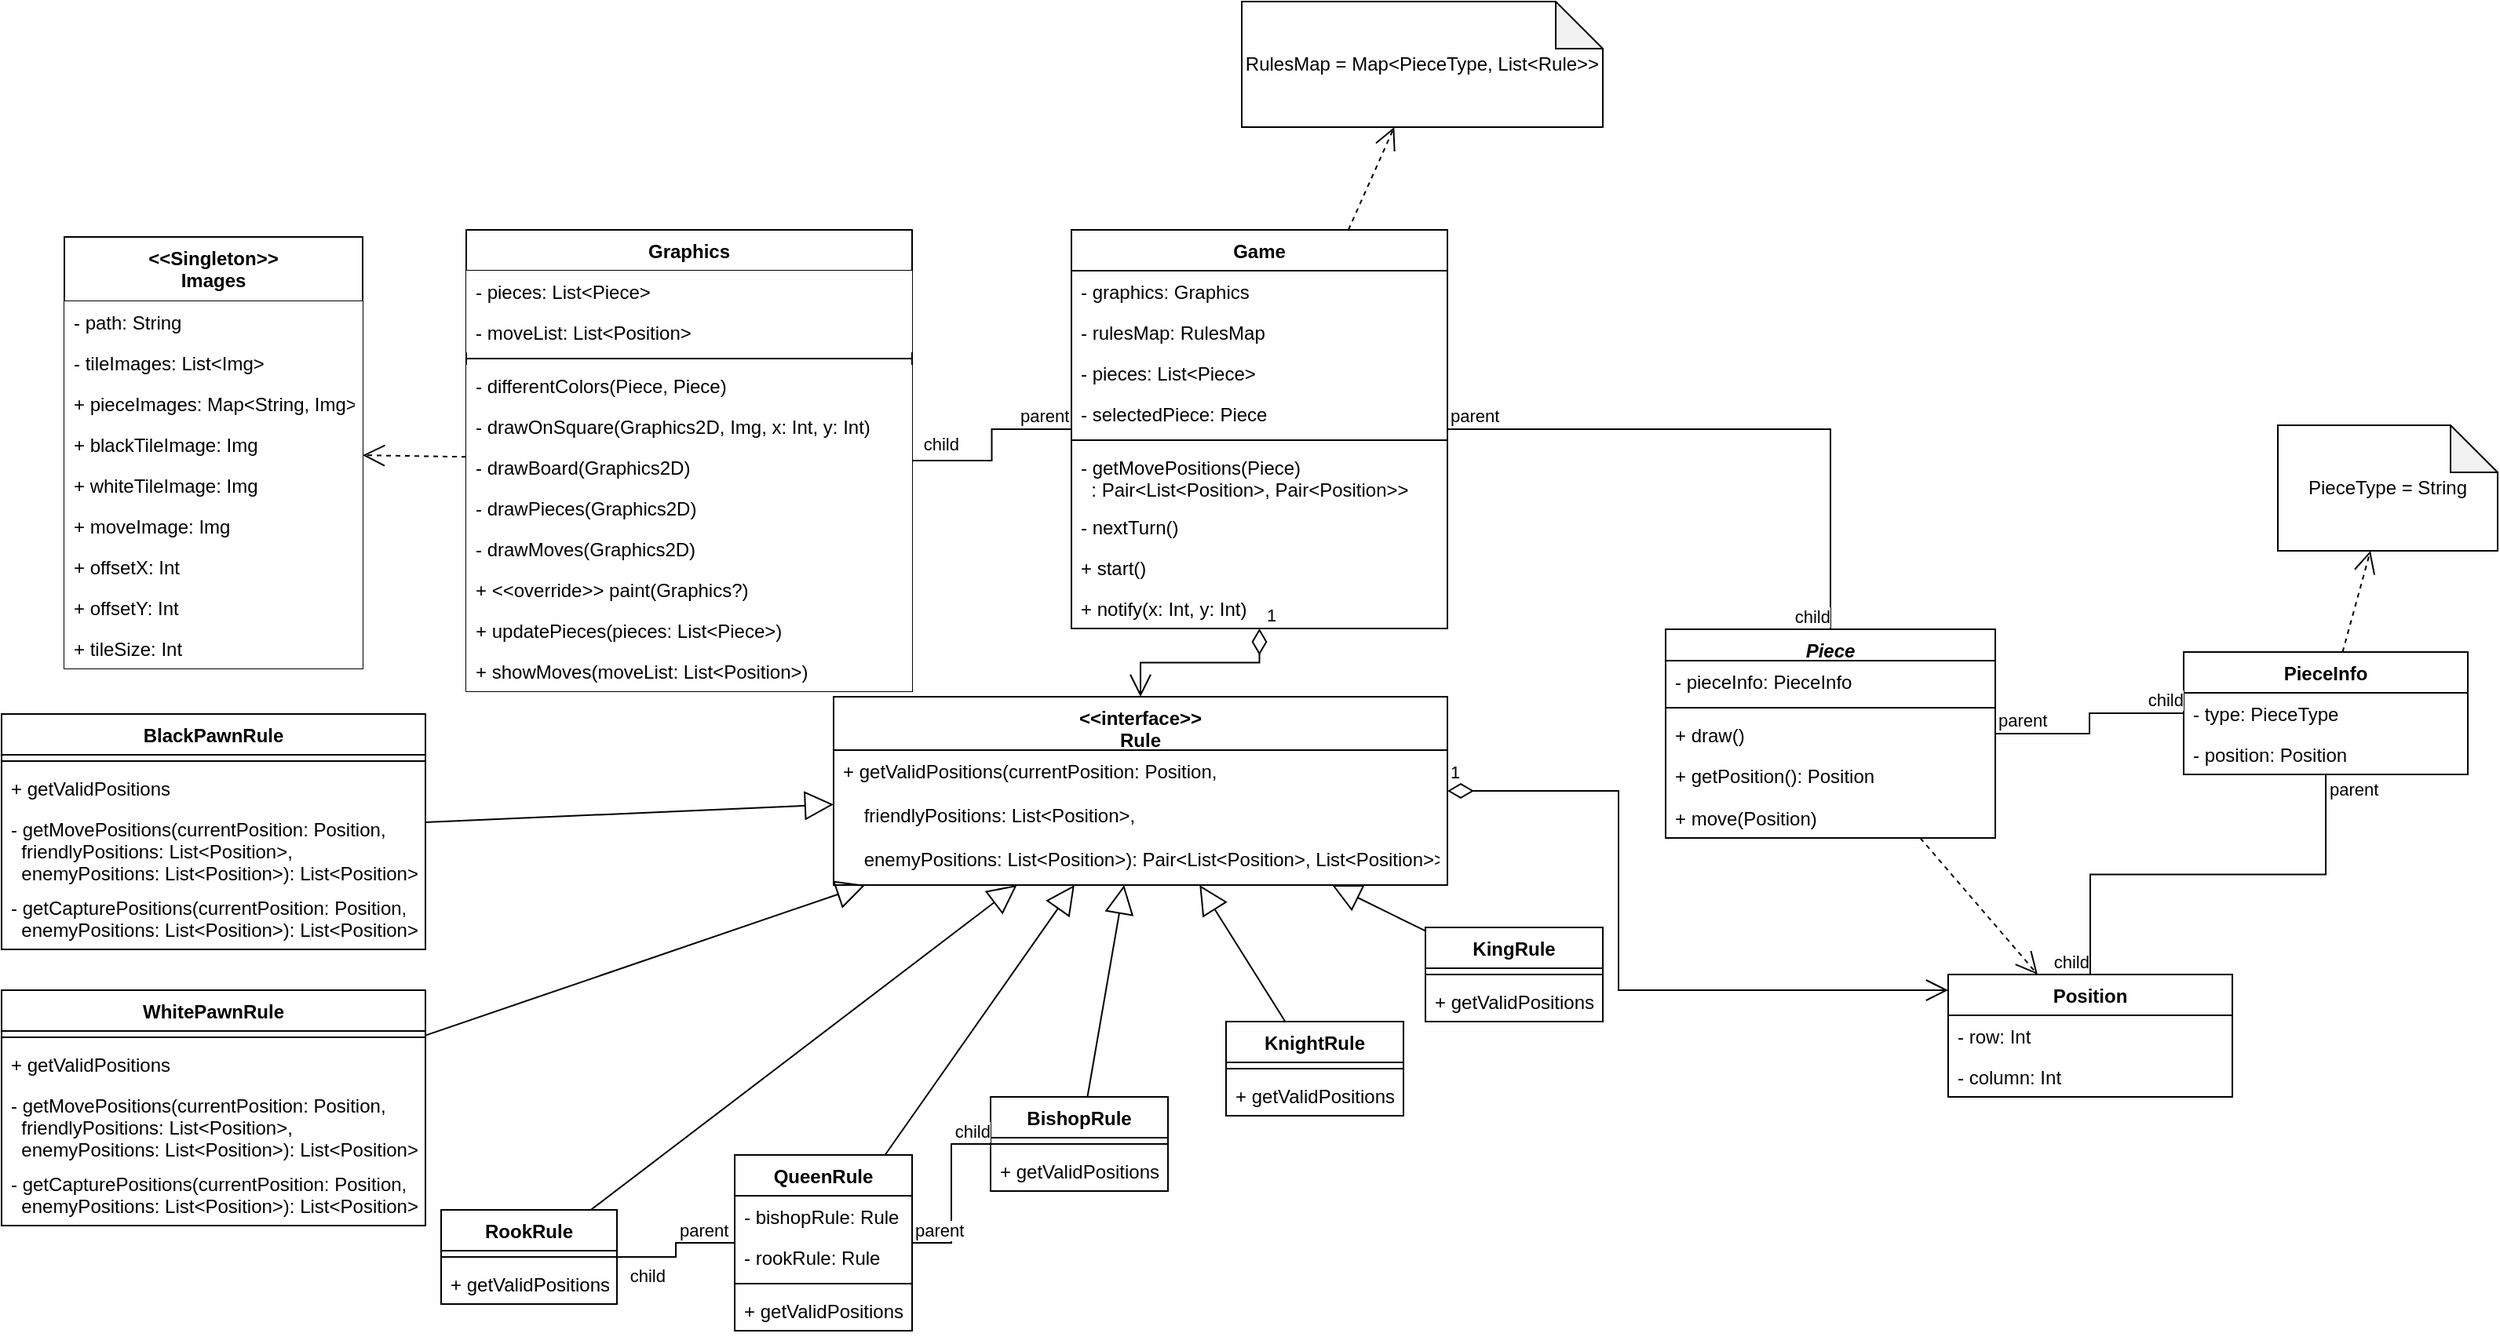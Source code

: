 <mxfile version="17.4.0"><diagram id="Jju06Y6F4AnBMDTPY5iO" name="Page-1"><mxGraphModel dx="3076" dy="1895" grid="1" gridSize="10" guides="1" tooltips="1" connect="1" arrows="1" fold="1" page="1" pageScale="1" pageWidth="827" pageHeight="1169" math="0" shadow="0"><root><mxCell id="0"/><mxCell id="1" parent="0"/><mxCell id="UzSQVhU6oi8lYEPNUgtp-1" value="Piece" style="swimlane;fontStyle=3;align=center;verticalAlign=top;childLayout=stackLayout;horizontal=1;startSize=20;horizontalStack=0;resizeParent=1;resizeParentMax=0;resizeLast=0;collapsible=1;marginBottom=0;" parent="1" vertex="1"><mxGeometry x="-210" y="250" width="210" height="133" as="geometry"/></mxCell><mxCell id="UzSQVhU6oi8lYEPNUgtp-5" value="- pieceInfo: PieceInfo" style="text;strokeColor=none;fillColor=none;align=left;verticalAlign=top;spacingLeft=4;spacingRight=4;overflow=hidden;rotatable=0;points=[[0,0.5],[1,0.5]];portConstraint=eastwest;" parent="UzSQVhU6oi8lYEPNUgtp-1" vertex="1"><mxGeometry y="20" width="210" height="26" as="geometry"/></mxCell><mxCell id="UzSQVhU6oi8lYEPNUgtp-3" value="" style="line;strokeWidth=1;fillColor=none;align=left;verticalAlign=middle;spacingTop=-1;spacingLeft=3;spacingRight=3;rotatable=0;labelPosition=right;points=[];portConstraint=eastwest;" parent="UzSQVhU6oi8lYEPNUgtp-1" vertex="1"><mxGeometry y="46" width="210" height="8" as="geometry"/></mxCell><mxCell id="UzSQVhU6oi8lYEPNUgtp-4" value="+ draw()" style="text;strokeColor=none;fillColor=none;align=left;verticalAlign=top;spacingLeft=4;spacingRight=4;overflow=hidden;rotatable=0;points=[[0,0.5],[1,0.5]];portConstraint=eastwest;" parent="UzSQVhU6oi8lYEPNUgtp-1" vertex="1"><mxGeometry y="54" width="210" height="26" as="geometry"/></mxCell><mxCell id="UzSQVhU6oi8lYEPNUgtp-6" value="+ getPosition(): Position" style="text;strokeColor=none;fillColor=none;align=left;verticalAlign=top;spacingLeft=4;spacingRight=4;overflow=hidden;rotatable=0;points=[[0,0.5],[1,0.5]];portConstraint=eastwest;fontStyle=0" parent="UzSQVhU6oi8lYEPNUgtp-1" vertex="1"><mxGeometry y="80" width="210" height="27" as="geometry"/></mxCell><mxCell id="UzSQVhU6oi8lYEPNUgtp-54" value="+ move(Position)" style="text;strokeColor=none;fillColor=none;align=left;verticalAlign=top;spacingLeft=4;spacingRight=4;overflow=hidden;rotatable=0;points=[[0,0.5],[1,0.5]];portConstraint=eastwest;fontStyle=0" parent="UzSQVhU6oi8lYEPNUgtp-1" vertex="1"><mxGeometry y="107" width="210" height="26" as="geometry"/></mxCell><mxCell id="UzSQVhU6oi8lYEPNUgtp-7" value="PieceInfo" style="swimlane;fontStyle=1;align=center;verticalAlign=top;childLayout=stackLayout;horizontal=1;startSize=26;horizontalStack=0;resizeParent=1;resizeParentMax=0;resizeLast=0;collapsible=1;marginBottom=0;" parent="1" vertex="1"><mxGeometry x="120" y="264.5" width="181" height="78" as="geometry"/></mxCell><mxCell id="UzSQVhU6oi8lYEPNUgtp-8" value="- type: PieceType" style="text;strokeColor=none;fillColor=none;align=left;verticalAlign=top;spacingLeft=4;spacingRight=4;overflow=hidden;rotatable=0;points=[[0,0.5],[1,0.5]];portConstraint=eastwest;" parent="UzSQVhU6oi8lYEPNUgtp-7" vertex="1"><mxGeometry y="26" width="181" height="26" as="geometry"/></mxCell><mxCell id="UzSQVhU6oi8lYEPNUgtp-52" value="- position: Position" style="text;strokeColor=none;fillColor=none;align=left;verticalAlign=top;spacingLeft=4;spacingRight=4;overflow=hidden;rotatable=0;points=[[0,0.5],[1,0.5]];portConstraint=eastwest;" parent="UzSQVhU6oi8lYEPNUgtp-7" vertex="1"><mxGeometry y="52" width="181" height="26" as="geometry"/></mxCell><mxCell id="UzSQVhU6oi8lYEPNUgtp-18" value="" style="endArrow=none;html=1;edgeStyle=orthogonalEdgeStyle;rounded=0;" parent="1" source="UzSQVhU6oi8lYEPNUgtp-1" target="UzSQVhU6oi8lYEPNUgtp-7" edge="1"><mxGeometry relative="1" as="geometry"><mxPoint x="-55" y="420" as="sourcePoint"/><mxPoint x="105" y="420" as="targetPoint"/></mxGeometry></mxCell><mxCell id="UzSQVhU6oi8lYEPNUgtp-19" value="parent" style="edgeLabel;resizable=0;html=1;align=left;verticalAlign=bottom;" parent="UzSQVhU6oi8lYEPNUgtp-18" connectable="0" vertex="1"><mxGeometry x="-1" relative="1" as="geometry"/></mxCell><mxCell id="UzSQVhU6oi8lYEPNUgtp-20" value="child" style="edgeLabel;resizable=0;html=1;align=right;verticalAlign=bottom;" parent="UzSQVhU6oi8lYEPNUgtp-18" connectable="0" vertex="1"><mxGeometry x="1" relative="1" as="geometry"/></mxCell><mxCell id="UzSQVhU6oi8lYEPNUgtp-55" value="&lt;&lt;interface&gt;&gt;&#xA;Rule" style="swimlane;fontStyle=1;align=center;verticalAlign=top;childLayout=stackLayout;horizontal=1;startSize=34;horizontalStack=0;resizeParent=1;resizeParentMax=0;resizeLast=0;collapsible=1;marginBottom=0;fillColor=default;" parent="1" vertex="1"><mxGeometry x="-740" y="293" width="391" height="120" as="geometry"/></mxCell><mxCell id="UzSQVhU6oi8lYEPNUgtp-58" value="+ getValidPositions(currentPosition: Position, &#xA;&#xA;    friendlyPositions: List&lt;Position&gt;, &#xA;&#xA;    enemyPositions: List&lt;Position&gt;): Pair&lt;List&lt;Position&gt;, List&lt;Position&gt;&gt;    &#xA;&#xA;" style="text;strokeColor=none;fillColor=none;align=left;verticalAlign=top;spacingLeft=4;spacingRight=4;overflow=hidden;rotatable=0;points=[[0,0.5],[1,0.5]];portConstraint=eastwest;" parent="UzSQVhU6oi8lYEPNUgtp-55" vertex="1"><mxGeometry y="34" width="391" height="86" as="geometry"/></mxCell><mxCell id="UzSQVhU6oi8lYEPNUgtp-60" value="1" style="endArrow=open;html=1;endSize=12;startArrow=diamondThin;startSize=14;startFill=0;edgeStyle=orthogonalEdgeStyle;align=left;verticalAlign=bottom;rounded=0;" parent="1" source="UzSQVhU6oi8lYEPNUgtp-81" target="UzSQVhU6oi8lYEPNUgtp-55" edge="1"><mxGeometry x="-1" y="3" relative="1" as="geometry"><mxPoint x="155" y="369" as="sourcePoint"/><mxPoint x="34.0" y="369" as="targetPoint"/></mxGeometry></mxCell><mxCell id="UzSQVhU6oi8lYEPNUgtp-68" value="" style="endArrow=block;endSize=16;endFill=0;html=1;rounded=0;" parent="1" source="rzVgPV8hIVQrJYVCqpkg-44" target="UzSQVhU6oi8lYEPNUgtp-55" edge="1"><mxGeometry width="160" relative="1" as="geometry"><mxPoint x="-838" y="409.265" as="sourcePoint"/><mxPoint x="167.638" y="438" as="targetPoint"/></mxGeometry></mxCell><mxCell id="UzSQVhU6oi8lYEPNUgtp-69" value="RookRule" style="swimlane;fontStyle=1;align=center;verticalAlign=top;childLayout=stackLayout;horizontal=1;startSize=26;horizontalStack=0;resizeParent=1;resizeParentMax=0;resizeLast=0;collapsible=1;marginBottom=0;fillColor=default;" parent="1" vertex="1"><mxGeometry x="-990" y="620" width="112" height="60" as="geometry"/></mxCell><mxCell id="UzSQVhU6oi8lYEPNUgtp-70" value="" style="line;strokeWidth=1;fillColor=none;align=left;verticalAlign=middle;spacingTop=-1;spacingLeft=3;spacingRight=3;rotatable=0;labelPosition=right;points=[];portConstraint=eastwest;" parent="UzSQVhU6oi8lYEPNUgtp-69" vertex="1"><mxGeometry y="26" width="112" height="8" as="geometry"/></mxCell><mxCell id="UzSQVhU6oi8lYEPNUgtp-71" value="+ getValidPositions" style="text;strokeColor=none;fillColor=none;align=left;verticalAlign=top;spacingLeft=4;spacingRight=4;overflow=hidden;rotatable=0;points=[[0,0.5],[1,0.5]];portConstraint=eastwest;" parent="UzSQVhU6oi8lYEPNUgtp-69" vertex="1"><mxGeometry y="34" width="112" height="26" as="geometry"/></mxCell><mxCell id="UzSQVhU6oi8lYEPNUgtp-72" value="" style="endArrow=block;endSize=16;endFill=0;html=1;rounded=0;" parent="1" source="UzSQVhU6oi8lYEPNUgtp-69" target="UzSQVhU6oi8lYEPNUgtp-55" edge="1"><mxGeometry width="160" relative="1" as="geometry"><mxPoint x="-663.617" y="510" as="sourcePoint"/><mxPoint x="-567.766" y="459" as="targetPoint"/></mxGeometry></mxCell><mxCell id="UzSQVhU6oi8lYEPNUgtp-73" value="KnightRule" style="swimlane;fontStyle=1;align=center;verticalAlign=top;childLayout=stackLayout;horizontal=1;startSize=26;horizontalStack=0;resizeParent=1;resizeParentMax=0;resizeLast=0;collapsible=1;marginBottom=0;fillColor=default;" parent="1" vertex="1"><mxGeometry x="-490" y="500" width="113" height="60" as="geometry"/></mxCell><mxCell id="UzSQVhU6oi8lYEPNUgtp-74" value="" style="line;strokeWidth=1;fillColor=none;align=left;verticalAlign=middle;spacingTop=-1;spacingLeft=3;spacingRight=3;rotatable=0;labelPosition=right;points=[];portConstraint=eastwest;" parent="UzSQVhU6oi8lYEPNUgtp-73" vertex="1"><mxGeometry y="26" width="113" height="8" as="geometry"/></mxCell><mxCell id="UzSQVhU6oi8lYEPNUgtp-75" value="+ getValidPositions" style="text;strokeColor=none;fillColor=none;align=left;verticalAlign=top;spacingLeft=4;spacingRight=4;overflow=hidden;rotatable=0;points=[[0,0.5],[1,0.5]];portConstraint=eastwest;" parent="UzSQVhU6oi8lYEPNUgtp-73" vertex="1"><mxGeometry y="34" width="113" height="26" as="geometry"/></mxCell><mxCell id="UzSQVhU6oi8lYEPNUgtp-76" value="" style="endArrow=block;endSize=16;endFill=0;html=1;rounded=0;" parent="1" source="UzSQVhU6oi8lYEPNUgtp-73" target="UzSQVhU6oi8lYEPNUgtp-55" edge="1"><mxGeometry width="160" relative="1" as="geometry"><mxPoint x="-514.043" y="510" as="sourcePoint"/><mxPoint x="-486.915" y="459" as="targetPoint"/></mxGeometry></mxCell><mxCell id="UzSQVhU6oi8lYEPNUgtp-77" value="BishopRule" style="swimlane;fontStyle=1;align=center;verticalAlign=top;childLayout=stackLayout;horizontal=1;startSize=26;horizontalStack=0;resizeParent=1;resizeParentMax=0;resizeLast=0;collapsible=1;marginBottom=0;fillColor=default;" parent="1" vertex="1"><mxGeometry x="-640" y="548" width="113" height="60" as="geometry"/></mxCell><mxCell id="UzSQVhU6oi8lYEPNUgtp-78" value="" style="line;strokeWidth=1;fillColor=none;align=left;verticalAlign=middle;spacingTop=-1;spacingLeft=3;spacingRight=3;rotatable=0;labelPosition=right;points=[];portConstraint=eastwest;" parent="UzSQVhU6oi8lYEPNUgtp-77" vertex="1"><mxGeometry y="26" width="113" height="8" as="geometry"/></mxCell><mxCell id="UzSQVhU6oi8lYEPNUgtp-79" value="+ getValidPositions" style="text;strokeColor=none;fillColor=none;align=left;verticalAlign=top;spacingLeft=4;spacingRight=4;overflow=hidden;rotatable=0;points=[[0,0.5],[1,0.5]];portConstraint=eastwest;" parent="UzSQVhU6oi8lYEPNUgtp-77" vertex="1"><mxGeometry y="34" width="113" height="26" as="geometry"/></mxCell><mxCell id="UzSQVhU6oi8lYEPNUgtp-80" value="" style="endArrow=block;endSize=16;endFill=0;html=1;rounded=0;" parent="1" source="UzSQVhU6oi8lYEPNUgtp-77" target="UzSQVhU6oi8lYEPNUgtp-55" edge="1"><mxGeometry width="160" relative="1" as="geometry"><mxPoint x="-427.447" y="510" as="sourcePoint"/><mxPoint x="-440.106" y="459" as="targetPoint"/></mxGeometry></mxCell><mxCell id="UzSQVhU6oi8lYEPNUgtp-81" value="Game" style="swimlane;fontStyle=1;align=center;verticalAlign=top;childLayout=stackLayout;horizontal=1;startSize=26;horizontalStack=0;resizeParent=1;resizeParentMax=0;resizeLast=0;collapsible=1;marginBottom=0;fillColor=default;" parent="1" vertex="1"><mxGeometry x="-588.5" y="-4.5" width="239.5" height="254" as="geometry"/></mxCell><mxCell id="UzSQVhU6oi8lYEPNUgtp-82" value="- graphics: Graphics" style="text;strokeColor=none;fillColor=none;align=left;verticalAlign=top;spacingLeft=4;spacingRight=4;overflow=hidden;rotatable=0;points=[[0,0.5],[1,0.5]];portConstraint=eastwest;" parent="UzSQVhU6oi8lYEPNUgtp-81" vertex="1"><mxGeometry y="26" width="239.5" height="26" as="geometry"/></mxCell><mxCell id="UzSQVhU6oi8lYEPNUgtp-85" value="- rulesMap: RulesMap" style="text;strokeColor=none;fillColor=none;align=left;verticalAlign=top;spacingLeft=4;spacingRight=4;overflow=hidden;rotatable=0;points=[[0,0.5],[1,0.5]];portConstraint=eastwest;" parent="UzSQVhU6oi8lYEPNUgtp-81" vertex="1"><mxGeometry y="52" width="239.5" height="26" as="geometry"/></mxCell><mxCell id="UzSQVhU6oi8lYEPNUgtp-47" value="- pieces: List&lt;Piece&gt;" style="text;strokeColor=none;fillColor=none;align=left;verticalAlign=top;spacingLeft=4;spacingRight=4;overflow=hidden;rotatable=0;points=[[0,0.5],[1,0.5]];portConstraint=eastwest;" parent="UzSQVhU6oi8lYEPNUgtp-81" vertex="1"><mxGeometry y="78" width="239.5" height="26" as="geometry"/></mxCell><mxCell id="rzVgPV8hIVQrJYVCqpkg-57" value="- selectedPiece: Piece" style="text;strokeColor=none;fillColor=none;align=left;verticalAlign=top;spacingLeft=4;spacingRight=4;overflow=hidden;rotatable=0;points=[[0,0.5],[1,0.5]];portConstraint=eastwest;" parent="UzSQVhU6oi8lYEPNUgtp-81" vertex="1"><mxGeometry y="104" width="239.5" height="26" as="geometry"/></mxCell><mxCell id="UzSQVhU6oi8lYEPNUgtp-83" value="" style="line;strokeWidth=1;fillColor=none;align=left;verticalAlign=middle;spacingTop=-1;spacingLeft=3;spacingRight=3;rotatable=0;labelPosition=right;points=[];portConstraint=eastwest;" parent="UzSQVhU6oi8lYEPNUgtp-81" vertex="1"><mxGeometry y="130" width="239.5" height="8" as="geometry"/></mxCell><mxCell id="UzSQVhU6oi8lYEPNUgtp-86" value="- getMovePositions(Piece)&#xA;  : Pair&lt;List&lt;Position&gt;, Pair&lt;Position&gt;&gt;&#xA;" style="text;strokeColor=none;fillColor=none;align=left;verticalAlign=top;spacingLeft=4;spacingRight=4;overflow=hidden;rotatable=0;points=[[0,0.5],[1,0.5]];portConstraint=eastwest;" parent="UzSQVhU6oi8lYEPNUgtp-81" vertex="1"><mxGeometry y="138" width="239.5" height="38" as="geometry"/></mxCell><mxCell id="UzSQVhU6oi8lYEPNUgtp-87" value="- nextTurn()" style="text;strokeColor=none;fillColor=none;align=left;verticalAlign=top;spacingLeft=4;spacingRight=4;overflow=hidden;rotatable=0;points=[[0,0.5],[1,0.5]];portConstraint=eastwest;" parent="UzSQVhU6oi8lYEPNUgtp-81" vertex="1"><mxGeometry y="176" width="239.5" height="26" as="geometry"/></mxCell><mxCell id="UzSQVhU6oi8lYEPNUgtp-84" value="+ start()" style="text;strokeColor=none;fillColor=none;align=left;verticalAlign=top;spacingLeft=4;spacingRight=4;overflow=hidden;rotatable=0;points=[[0,0.5],[1,0.5]];portConstraint=eastwest;" parent="UzSQVhU6oi8lYEPNUgtp-81" vertex="1"><mxGeometry y="202" width="239.5" height="26" as="geometry"/></mxCell><mxCell id="rzVgPV8hIVQrJYVCqpkg-58" value="+ notify(x: Int, y: Int)" style="text;strokeColor=none;fillColor=none;align=left;verticalAlign=top;spacingLeft=4;spacingRight=4;overflow=hidden;rotatable=0;points=[[0,0.5],[1,0.5]];portConstraint=eastwest;" parent="UzSQVhU6oi8lYEPNUgtp-81" vertex="1"><mxGeometry y="228" width="239.5" height="26" as="geometry"/></mxCell><mxCell id="UzSQVhU6oi8lYEPNUgtp-88" value="" style="endArrow=none;html=1;edgeStyle=orthogonalEdgeStyle;rounded=0;" parent="1" source="UzSQVhU6oi8lYEPNUgtp-81" target="UzSQVhU6oi8lYEPNUgtp-1" edge="1"><mxGeometry relative="1" as="geometry"><mxPoint x="365" y="376.0" as="sourcePoint"/><mxPoint x="480" y="376.0" as="targetPoint"/></mxGeometry></mxCell><mxCell id="UzSQVhU6oi8lYEPNUgtp-89" value="parent" style="edgeLabel;resizable=0;html=1;align=left;verticalAlign=bottom;" parent="UzSQVhU6oi8lYEPNUgtp-88" connectable="0" vertex="1"><mxGeometry x="-1" relative="1" as="geometry"/></mxCell><mxCell id="UzSQVhU6oi8lYEPNUgtp-90" value="child" style="edgeLabel;resizable=0;html=1;align=right;verticalAlign=bottom;" parent="UzSQVhU6oi8lYEPNUgtp-88" connectable="0" vertex="1"><mxGeometry x="1" relative="1" as="geometry"/></mxCell><mxCell id="pq-cP8ZAQj2STseEOS-E-3" value="RulesMap = Map&amp;lt;PieceType, List&amp;lt;Rule&amp;gt;&amp;gt;" style="shape=note;whiteSpace=wrap;html=1;backgroundOutline=1;darkOpacity=0.05;fillColor=default;" parent="1" vertex="1"><mxGeometry x="-480" y="-150" width="230" height="80" as="geometry"/></mxCell><mxCell id="pq-cP8ZAQj2STseEOS-E-4" value="" style="endArrow=open;endSize=12;dashed=1;html=1;rounded=0;" parent="1" source="UzSQVhU6oi8lYEPNUgtp-81" target="pq-cP8ZAQj2STseEOS-E-3" edge="1"><mxGeometry width="160" relative="1" as="geometry"><mxPoint x="-335.25" y="83.715" as="sourcePoint"/><mxPoint x="-890" y="-70" as="targetPoint"/></mxGeometry></mxCell><mxCell id="pq-cP8ZAQj2STseEOS-E-6" value="Position" style="swimlane;fontStyle=1;align=center;verticalAlign=top;childLayout=stackLayout;horizontal=1;startSize=26;horizontalStack=0;resizeParent=1;resizeParentMax=0;resizeLast=0;collapsible=1;marginBottom=0;" parent="1" vertex="1"><mxGeometry x="-30" y="470" width="181" height="78" as="geometry"/></mxCell><mxCell id="pq-cP8ZAQj2STseEOS-E-8" value="- row: Int" style="text;strokeColor=none;fillColor=none;align=left;verticalAlign=top;spacingLeft=4;spacingRight=4;overflow=hidden;rotatable=0;points=[[0,0.5],[1,0.5]];portConstraint=eastwest;" parent="pq-cP8ZAQj2STseEOS-E-6" vertex="1"><mxGeometry y="26" width="181" height="26" as="geometry"/></mxCell><mxCell id="pq-cP8ZAQj2STseEOS-E-9" value="- column: Int" style="text;strokeColor=none;fillColor=none;align=left;verticalAlign=top;spacingLeft=4;spacingRight=4;overflow=hidden;rotatable=0;points=[[0,0.5],[1,0.5]];portConstraint=eastwest;" parent="pq-cP8ZAQj2STseEOS-E-6" vertex="1"><mxGeometry y="52" width="181" height="26" as="geometry"/></mxCell><mxCell id="pq-cP8ZAQj2STseEOS-E-10" value="" style="endArrow=none;html=1;edgeStyle=orthogonalEdgeStyle;rounded=0;" parent="1" source="UzSQVhU6oi8lYEPNUgtp-7" target="pq-cP8ZAQj2STseEOS-E-6" edge="1"><mxGeometry relative="1" as="geometry"><mxPoint x="10" y="326.5" as="sourcePoint"/><mxPoint x="130" y="326.5" as="targetPoint"/></mxGeometry></mxCell><mxCell id="pq-cP8ZAQj2STseEOS-E-11" value="parent" style="edgeLabel;resizable=0;html=1;align=left;verticalAlign=bottom;" parent="pq-cP8ZAQj2STseEOS-E-10" connectable="0" vertex="1"><mxGeometry x="-1" relative="1" as="geometry"><mxPoint y="18" as="offset"/></mxGeometry></mxCell><mxCell id="pq-cP8ZAQj2STseEOS-E-12" value="child" style="edgeLabel;resizable=0;html=1;align=right;verticalAlign=bottom;" parent="pq-cP8ZAQj2STseEOS-E-10" connectable="0" vertex="1"><mxGeometry x="1" relative="1" as="geometry"/></mxCell><mxCell id="pq-cP8ZAQj2STseEOS-E-13" value="" style="endArrow=open;endSize=12;dashed=1;html=1;rounded=0;" parent="1" source="UzSQVhU6oi8lYEPNUgtp-1" target="pq-cP8ZAQj2STseEOS-E-6" edge="1"><mxGeometry width="160" relative="1" as="geometry"><mxPoint x="-335.25" y="76.59" as="sourcePoint"/><mxPoint x="-260" y="52.453" as="targetPoint"/></mxGeometry></mxCell><mxCell id="pq-cP8ZAQj2STseEOS-E-14" value="1" style="endArrow=open;html=1;endSize=12;startArrow=diamondThin;startSize=14;startFill=0;edgeStyle=orthogonalEdgeStyle;align=left;verticalAlign=bottom;rounded=0;" parent="1" source="UzSQVhU6oi8lYEPNUgtp-55" target="pq-cP8ZAQj2STseEOS-E-6" edge="1"><mxGeometry x="-1" y="3" relative="1" as="geometry"><mxPoint x="-454.9" y="210" as="sourcePoint"/><mxPoint x="-455" y="303" as="targetPoint"/><Array as="points"><mxPoint x="-240" y="353"/><mxPoint x="-240" y="480"/></Array></mxGeometry></mxCell><mxCell id="pq-cP8ZAQj2STseEOS-E-15" value="PieceType = String" style="shape=note;whiteSpace=wrap;html=1;backgroundOutline=1;darkOpacity=0.05;fillColor=default;" parent="1" vertex="1"><mxGeometry x="180" y="120" width="140" height="80" as="geometry"/></mxCell><mxCell id="pq-cP8ZAQj2STseEOS-E-16" value="" style="endArrow=open;endSize=12;dashed=1;html=1;rounded=0;" parent="1" source="UzSQVhU6oi8lYEPNUgtp-7" target="pq-cP8ZAQj2STseEOS-E-15" edge="1"><mxGeometry width="160" relative="1" as="geometry"><mxPoint x="-335.25" y="76.59" as="sourcePoint"/><mxPoint x="-260" y="52.453" as="targetPoint"/></mxGeometry></mxCell><mxCell id="rzVgPV8hIVQrJYVCqpkg-1" value="Graphics" style="swimlane;fontStyle=1;align=center;verticalAlign=top;childLayout=stackLayout;horizontal=1;startSize=26;horizontalStack=0;resizeParent=1;resizeParentMax=0;resizeLast=0;collapsible=1;marginBottom=0;fillColor=#FFFFFF;" parent="1" vertex="1"><mxGeometry x="-974" y="-4.5" width="284" height="294" as="geometry"/></mxCell><mxCell id="rzVgPV8hIVQrJYVCqpkg-8" value="- pieces: List&lt;Piece&gt;" style="text;strokeColor=none;fillColor=default;align=left;verticalAlign=top;spacingLeft=4;spacingRight=4;overflow=hidden;rotatable=0;points=[[0,0.5],[1,0.5]];portConstraint=eastwest;" parent="rzVgPV8hIVQrJYVCqpkg-1" vertex="1"><mxGeometry y="26" width="284" height="26" as="geometry"/></mxCell><mxCell id="rzVgPV8hIVQrJYVCqpkg-25" value="- moveList: List&lt;Position&gt;" style="text;strokeColor=none;fillColor=default;align=left;verticalAlign=top;spacingLeft=4;spacingRight=4;overflow=hidden;rotatable=0;points=[[0,0.5],[1,0.5]];portConstraint=eastwest;" parent="rzVgPV8hIVQrJYVCqpkg-1" vertex="1"><mxGeometry y="52" width="284" height="26" as="geometry"/></mxCell><mxCell id="rzVgPV8hIVQrJYVCqpkg-3" value="" style="line;strokeWidth=1;fillColor=default;align=left;verticalAlign=middle;spacingTop=-1;spacingLeft=3;spacingRight=3;rotatable=0;labelPosition=right;points=[];portConstraint=eastwest;" parent="rzVgPV8hIVQrJYVCqpkg-1" vertex="1"><mxGeometry y="78" width="284" height="8" as="geometry"/></mxCell><mxCell id="rzVgPV8hIVQrJYVCqpkg-4" value="- differentColors(Piece, Piece)" style="text;strokeColor=none;fillColor=default;align=left;verticalAlign=top;spacingLeft=4;spacingRight=4;overflow=hidden;rotatable=0;points=[[0,0.5],[1,0.5]];portConstraint=eastwest;" parent="rzVgPV8hIVQrJYVCqpkg-1" vertex="1"><mxGeometry y="86" width="284" height="26" as="geometry"/></mxCell><mxCell id="rzVgPV8hIVQrJYVCqpkg-17" value="- drawOnSquare(Graphics2D, Img, x: Int, y: Int)" style="text;strokeColor=none;fillColor=default;align=left;verticalAlign=top;spacingLeft=4;spacingRight=4;overflow=hidden;rotatable=0;points=[[0,0.5],[1,0.5]];portConstraint=eastwest;" parent="rzVgPV8hIVQrJYVCqpkg-1" vertex="1"><mxGeometry y="112" width="284" height="26" as="geometry"/></mxCell><mxCell id="rzVgPV8hIVQrJYVCqpkg-18" value="- drawBoard(Graphics2D)&#xA;" style="text;strokeColor=none;fillColor=default;align=left;verticalAlign=top;spacingLeft=4;spacingRight=4;overflow=hidden;rotatable=0;points=[[0,0.5],[1,0.5]];portConstraint=eastwest;" parent="rzVgPV8hIVQrJYVCqpkg-1" vertex="1"><mxGeometry y="138" width="284" height="26" as="geometry"/></mxCell><mxCell id="rzVgPV8hIVQrJYVCqpkg-19" value="- drawPieces(Graphics2D)" style="text;strokeColor=none;fillColor=default;align=left;verticalAlign=top;spacingLeft=4;spacingRight=4;overflow=hidden;rotatable=0;points=[[0,0.5],[1,0.5]];portConstraint=eastwest;" parent="rzVgPV8hIVQrJYVCqpkg-1" vertex="1"><mxGeometry y="164" width="284" height="26" as="geometry"/></mxCell><mxCell id="rzVgPV8hIVQrJYVCqpkg-20" value="- drawMoves(Graphics2D)" style="text;strokeColor=none;fillColor=default;align=left;verticalAlign=top;spacingLeft=4;spacingRight=4;overflow=hidden;rotatable=0;points=[[0,0.5],[1,0.5]];portConstraint=eastwest;" parent="rzVgPV8hIVQrJYVCqpkg-1" vertex="1"><mxGeometry y="190" width="284" height="26" as="geometry"/></mxCell><mxCell id="rzVgPV8hIVQrJYVCqpkg-24" value="+ &lt;&lt;override&gt;&gt; paint(Graphics?)" style="text;strokeColor=none;fillColor=default;align=left;verticalAlign=top;spacingLeft=4;spacingRight=4;overflow=hidden;rotatable=0;points=[[0,0.5],[1,0.5]];portConstraint=eastwest;" parent="rzVgPV8hIVQrJYVCqpkg-1" vertex="1"><mxGeometry y="216" width="284" height="26" as="geometry"/></mxCell><mxCell id="rzVgPV8hIVQrJYVCqpkg-49" value="+ updatePieces(pieces: List&lt;Piece&gt;)" style="text;strokeColor=none;fillColor=default;align=left;verticalAlign=top;spacingLeft=4;spacingRight=4;overflow=hidden;rotatable=0;points=[[0,0.5],[1,0.5]];portConstraint=eastwest;" parent="rzVgPV8hIVQrJYVCqpkg-1" vertex="1"><mxGeometry y="242" width="284" height="26" as="geometry"/></mxCell><mxCell id="rzVgPV8hIVQrJYVCqpkg-50" value="+ showMoves(moveList: List&lt;Position&gt;)" style="text;strokeColor=none;fillColor=default;align=left;verticalAlign=top;spacingLeft=4;spacingRight=4;overflow=hidden;rotatable=0;points=[[0,0.5],[1,0.5]];portConstraint=eastwest;" parent="rzVgPV8hIVQrJYVCqpkg-1" vertex="1"><mxGeometry y="268" width="284" height="26" as="geometry"/></mxCell><mxCell id="rzVgPV8hIVQrJYVCqpkg-9" value="&lt;&lt;Singleton&gt;&gt;&#xA;Images" style="swimlane;fontStyle=1;align=center;verticalAlign=top;childLayout=stackLayout;horizontal=1;startSize=41;horizontalStack=0;resizeParent=1;resizeParentMax=0;resizeLast=0;collapsible=1;marginBottom=0;fillColor=default;" parent="1" vertex="1"><mxGeometry x="-1230" width="190" height="275" as="geometry"/></mxCell><mxCell id="rzVgPV8hIVQrJYVCqpkg-52" value="- path: String" style="text;strokeColor=none;fillColor=default;align=left;verticalAlign=top;spacingLeft=4;spacingRight=4;overflow=hidden;rotatable=0;points=[[0,0.5],[1,0.5]];portConstraint=eastwest;" parent="rzVgPV8hIVQrJYVCqpkg-9" vertex="1"><mxGeometry y="41" width="190" height="26" as="geometry"/></mxCell><mxCell id="rzVgPV8hIVQrJYVCqpkg-51" value="- tileImages: List&lt;Img&gt;" style="text;strokeColor=none;fillColor=default;align=left;verticalAlign=top;spacingLeft=4;spacingRight=4;overflow=hidden;rotatable=0;points=[[0,0.5],[1,0.5]];portConstraint=eastwest;" parent="rzVgPV8hIVQrJYVCqpkg-9" vertex="1"><mxGeometry y="67" width="190" height="26" as="geometry"/></mxCell><mxCell id="rzVgPV8hIVQrJYVCqpkg-2" value="+ pieceImages: Map&lt;String, Img&gt;" style="text;strokeColor=none;fillColor=default;align=left;verticalAlign=top;spacingLeft=4;spacingRight=4;overflow=hidden;rotatable=0;points=[[0,0.5],[1,0.5]];portConstraint=eastwest;" parent="rzVgPV8hIVQrJYVCqpkg-9" vertex="1"><mxGeometry y="93" width="190" height="26" as="geometry"/></mxCell><mxCell id="rzVgPV8hIVQrJYVCqpkg-5" value="+ blackTileImage: Img" style="text;strokeColor=none;fillColor=default;align=left;verticalAlign=top;spacingLeft=4;spacingRight=4;overflow=hidden;rotatable=0;points=[[0,0.5],[1,0.5]];portConstraint=eastwest;" parent="rzVgPV8hIVQrJYVCqpkg-9" vertex="1"><mxGeometry y="119" width="190" height="26" as="geometry"/></mxCell><mxCell id="rzVgPV8hIVQrJYVCqpkg-14" value="+ whiteTileImage: Img" style="text;strokeColor=none;fillColor=default;align=left;verticalAlign=top;spacingLeft=4;spacingRight=4;overflow=hidden;rotatable=0;points=[[0,0.5],[1,0.5]];portConstraint=eastwest;" parent="rzVgPV8hIVQrJYVCqpkg-9" vertex="1"><mxGeometry y="145" width="190" height="26" as="geometry"/></mxCell><mxCell id="rzVgPV8hIVQrJYVCqpkg-15" value="+ moveImage: Img" style="text;strokeColor=none;fillColor=default;align=left;verticalAlign=top;spacingLeft=4;spacingRight=4;overflow=hidden;rotatable=0;points=[[0,0.5],[1,0.5]];portConstraint=eastwest;" parent="rzVgPV8hIVQrJYVCqpkg-9" vertex="1"><mxGeometry y="171" width="190" height="26" as="geometry"/></mxCell><mxCell id="rzVgPV8hIVQrJYVCqpkg-54" value="+ offsetX: Int" style="text;strokeColor=none;fillColor=default;align=left;verticalAlign=top;spacingLeft=4;spacingRight=4;overflow=hidden;rotatable=0;points=[[0,0.5],[1,0.5]];portConstraint=eastwest;" parent="rzVgPV8hIVQrJYVCqpkg-9" vertex="1"><mxGeometry y="197" width="190" height="26" as="geometry"/></mxCell><mxCell id="rzVgPV8hIVQrJYVCqpkg-55" value="+ offsetY: Int" style="text;strokeColor=none;fillColor=default;align=left;verticalAlign=top;spacingLeft=4;spacingRight=4;overflow=hidden;rotatable=0;points=[[0,0.5],[1,0.5]];portConstraint=eastwest;" parent="rzVgPV8hIVQrJYVCqpkg-9" vertex="1"><mxGeometry y="223" width="190" height="26" as="geometry"/></mxCell><mxCell id="rzVgPV8hIVQrJYVCqpkg-56" value="+ tileSize: Int" style="text;strokeColor=none;fillColor=default;align=left;verticalAlign=top;spacingLeft=4;spacingRight=4;overflow=hidden;rotatable=0;points=[[0,0.5],[1,0.5]];portConstraint=eastwest;" parent="rzVgPV8hIVQrJYVCqpkg-9" vertex="1"><mxGeometry y="249" width="190" height="26" as="geometry"/></mxCell><mxCell id="rzVgPV8hIVQrJYVCqpkg-16" value="" style="endArrow=open;endSize=12;dashed=1;html=1;rounded=0;" parent="1" source="rzVgPV8hIVQrJYVCqpkg-1" target="rzVgPV8hIVQrJYVCqpkg-9" edge="1"><mxGeometry width="160" relative="1" as="geometry"><mxPoint x="-335.25" y="76.59" as="sourcePoint"/><mxPoint x="-260" y="52.453" as="targetPoint"/></mxGeometry></mxCell><mxCell id="rzVgPV8hIVQrJYVCqpkg-27" value="" style="endArrow=none;html=1;edgeStyle=orthogonalEdgeStyle;rounded=0;" parent="1" source="UzSQVhU6oi8lYEPNUgtp-81" target="rzVgPV8hIVQrJYVCqpkg-1" edge="1"><mxGeometry relative="1" as="geometry"><mxPoint x="130" y="313.5" as="sourcePoint"/><mxPoint x="10" y="326.5" as="targetPoint"/></mxGeometry></mxCell><mxCell id="rzVgPV8hIVQrJYVCqpkg-28" value="parent" style="edgeLabel;resizable=0;html=1;align=left;verticalAlign=bottom;" parent="rzVgPV8hIVQrJYVCqpkg-27" connectable="0" vertex="1"><mxGeometry x="-1" relative="1" as="geometry"><mxPoint x="-35" as="offset"/></mxGeometry></mxCell><mxCell id="rzVgPV8hIVQrJYVCqpkg-29" value="child" style="edgeLabel;resizable=0;html=1;align=right;verticalAlign=bottom;" parent="rzVgPV8hIVQrJYVCqpkg-27" connectable="0" vertex="1"><mxGeometry x="1" relative="1" as="geometry"><mxPoint x="30" y="-2" as="offset"/></mxGeometry></mxCell><mxCell id="rzVgPV8hIVQrJYVCqpkg-30" value="QueenRule" style="swimlane;fontStyle=1;align=center;verticalAlign=top;childLayout=stackLayout;horizontal=1;startSize=26;horizontalStack=0;resizeParent=1;resizeParentMax=0;resizeLast=0;collapsible=1;marginBottom=0;fillColor=default;" parent="1" vertex="1"><mxGeometry x="-803" y="585" width="113" height="112" as="geometry"/></mxCell><mxCell id="rzVgPV8hIVQrJYVCqpkg-32" value="- bishopRule: Rule" style="text;strokeColor=none;fillColor=none;align=left;verticalAlign=top;spacingLeft=4;spacingRight=4;overflow=hidden;rotatable=0;points=[[0,0.5],[1,0.5]];portConstraint=eastwest;" parent="rzVgPV8hIVQrJYVCqpkg-30" vertex="1"><mxGeometry y="26" width="113" height="26" as="geometry"/></mxCell><mxCell id="sMbJSOGYXQnsgTTFZzCo-4" value="- rookRule: Rule" style="text;strokeColor=none;fillColor=none;align=left;verticalAlign=top;spacingLeft=4;spacingRight=4;overflow=hidden;rotatable=0;points=[[0,0.5],[1,0.5]];portConstraint=eastwest;" vertex="1" parent="rzVgPV8hIVQrJYVCqpkg-30"><mxGeometry y="52" width="113" height="26" as="geometry"/></mxCell><mxCell id="rzVgPV8hIVQrJYVCqpkg-31" value="" style="line;strokeWidth=1;fillColor=none;align=left;verticalAlign=middle;spacingTop=-1;spacingLeft=3;spacingRight=3;rotatable=0;labelPosition=right;points=[];portConstraint=eastwest;" parent="rzVgPV8hIVQrJYVCqpkg-30" vertex="1"><mxGeometry y="78" width="113" height="8" as="geometry"/></mxCell><mxCell id="sMbJSOGYXQnsgTTFZzCo-3" value="+ getValidPositions" style="text;strokeColor=none;fillColor=none;align=left;verticalAlign=top;spacingLeft=4;spacingRight=4;overflow=hidden;rotatable=0;points=[[0,0.5],[1,0.5]];portConstraint=eastwest;" vertex="1" parent="rzVgPV8hIVQrJYVCqpkg-30"><mxGeometry y="86" width="113" height="26" as="geometry"/></mxCell><mxCell id="rzVgPV8hIVQrJYVCqpkg-33" value="KingRule" style="swimlane;fontStyle=1;align=center;verticalAlign=top;childLayout=stackLayout;horizontal=1;startSize=26;horizontalStack=0;resizeParent=1;resizeParentMax=0;resizeLast=0;collapsible=1;marginBottom=0;fillColor=default;" parent="1" vertex="1"><mxGeometry x="-363" y="440" width="113" height="60" as="geometry"/></mxCell><mxCell id="rzVgPV8hIVQrJYVCqpkg-34" value="" style="line;strokeWidth=1;fillColor=none;align=left;verticalAlign=middle;spacingTop=-1;spacingLeft=3;spacingRight=3;rotatable=0;labelPosition=right;points=[];portConstraint=eastwest;" parent="rzVgPV8hIVQrJYVCqpkg-33" vertex="1"><mxGeometry y="26" width="113" height="8" as="geometry"/></mxCell><mxCell id="rzVgPV8hIVQrJYVCqpkg-35" value="+ getValidPositions" style="text;strokeColor=none;fillColor=none;align=left;verticalAlign=top;spacingLeft=4;spacingRight=4;overflow=hidden;rotatable=0;points=[[0,0.5],[1,0.5]];portConstraint=eastwest;" parent="rzVgPV8hIVQrJYVCqpkg-33" vertex="1"><mxGeometry y="34" width="113" height="26" as="geometry"/></mxCell><mxCell id="rzVgPV8hIVQrJYVCqpkg-36" value="" style="endArrow=block;endSize=16;endFill=0;html=1;rounded=0;" parent="1" source="rzVgPV8hIVQrJYVCqpkg-30" target="UzSQVhU6oi8lYEPNUgtp-55" edge="1"><mxGeometry width="160" relative="1" as="geometry"><mxPoint x="-647.635" y="489.0" as="sourcePoint"/><mxPoint x="-546.731" y="423" as="targetPoint"/></mxGeometry></mxCell><mxCell id="rzVgPV8hIVQrJYVCqpkg-37" value="" style="endArrow=block;endSize=16;endFill=0;html=1;rounded=0;" parent="1" source="rzVgPV8hIVQrJYVCqpkg-33" target="UzSQVhU6oi8lYEPNUgtp-55" edge="1"><mxGeometry width="160" relative="1" as="geometry"><mxPoint x="-534.558" y="489.0" as="sourcePoint"/><mxPoint x="-492.885" y="423" as="targetPoint"/></mxGeometry></mxCell><mxCell id="rzVgPV8hIVQrJYVCqpkg-38" value="BlackPawnRule" style="swimlane;fontStyle=1;align=center;verticalAlign=top;childLayout=stackLayout;horizontal=1;startSize=26;horizontalStack=0;resizeParent=1;resizeParentMax=0;resizeLast=0;collapsible=1;marginBottom=0;fillColor=default;" parent="1" vertex="1"><mxGeometry x="-1270" y="304" width="270" height="150" as="geometry"/></mxCell><mxCell id="rzVgPV8hIVQrJYVCqpkg-39" value="" style="line;strokeWidth=1;fillColor=none;align=left;verticalAlign=middle;spacingTop=-1;spacingLeft=3;spacingRight=3;rotatable=0;labelPosition=right;points=[];portConstraint=eastwest;" parent="rzVgPV8hIVQrJYVCqpkg-38" vertex="1"><mxGeometry y="26" width="270" height="8" as="geometry"/></mxCell><mxCell id="rzVgPV8hIVQrJYVCqpkg-40" value="+ getValidPositions" style="text;strokeColor=none;fillColor=none;align=left;verticalAlign=top;spacingLeft=4;spacingRight=4;overflow=hidden;rotatable=0;points=[[0,0.5],[1,0.5]];portConstraint=eastwest;" parent="rzVgPV8hIVQrJYVCqpkg-38" vertex="1"><mxGeometry y="34" width="270" height="26" as="geometry"/></mxCell><mxCell id="rzVgPV8hIVQrJYVCqpkg-42" value="- getMovePositions(currentPosition: Position,&#xA;  friendlyPositions: List&lt;Position&gt;,&#xA;  enemyPositions: List&lt;Position&gt;): List&lt;Position&gt;&#xA;" style="text;strokeColor=none;fillColor=none;align=left;verticalAlign=top;spacingLeft=4;spacingRight=4;overflow=hidden;rotatable=0;points=[[0,0.5],[1,0.5]];portConstraint=eastwest;" parent="rzVgPV8hIVQrJYVCqpkg-38" vertex="1"><mxGeometry y="60" width="270" height="50" as="geometry"/></mxCell><mxCell id="rzVgPV8hIVQrJYVCqpkg-43" value="- getCapturePositions(currentPosition: Position,&#xA;  enemyPositions: List&lt;Position&gt;): List&lt;Position&gt;&#xA;" style="text;strokeColor=none;fillColor=none;align=left;verticalAlign=top;spacingLeft=4;spacingRight=4;overflow=hidden;rotatable=0;points=[[0,0.5],[1,0.5]];portConstraint=eastwest;" parent="rzVgPV8hIVQrJYVCqpkg-38" vertex="1"><mxGeometry y="110" width="270" height="40" as="geometry"/></mxCell><mxCell id="rzVgPV8hIVQrJYVCqpkg-41" value="" style="endArrow=block;endSize=16;endFill=0;html=1;rounded=0;" parent="1" source="rzVgPV8hIVQrJYVCqpkg-38" target="UzSQVhU6oi8lYEPNUgtp-55" edge="1"><mxGeometry width="160" relative="1" as="geometry"><mxPoint x="-828" y="418.596" as="sourcePoint"/><mxPoint x="-730" y="398.638" as="targetPoint"/></mxGeometry></mxCell><mxCell id="rzVgPV8hIVQrJYVCqpkg-44" value="WhitePawnRule" style="swimlane;fontStyle=1;align=center;verticalAlign=top;childLayout=stackLayout;horizontal=1;startSize=26;horizontalStack=0;resizeParent=1;resizeParentMax=0;resizeLast=0;collapsible=1;marginBottom=0;fillColor=default;" parent="1" vertex="1"><mxGeometry x="-1270" y="480" width="270" height="150" as="geometry"/></mxCell><mxCell id="rzVgPV8hIVQrJYVCqpkg-45" value="" style="line;strokeWidth=1;fillColor=none;align=left;verticalAlign=middle;spacingTop=-1;spacingLeft=3;spacingRight=3;rotatable=0;labelPosition=right;points=[];portConstraint=eastwest;" parent="rzVgPV8hIVQrJYVCqpkg-44" vertex="1"><mxGeometry y="26" width="270" height="8" as="geometry"/></mxCell><mxCell id="rzVgPV8hIVQrJYVCqpkg-46" value="+ getValidPositions" style="text;strokeColor=none;fillColor=none;align=left;verticalAlign=top;spacingLeft=4;spacingRight=4;overflow=hidden;rotatable=0;points=[[0,0.5],[1,0.5]];portConstraint=eastwest;" parent="rzVgPV8hIVQrJYVCqpkg-44" vertex="1"><mxGeometry y="34" width="270" height="26" as="geometry"/></mxCell><mxCell id="rzVgPV8hIVQrJYVCqpkg-47" value="- getMovePositions(currentPosition: Position,&#xA;  friendlyPositions: List&lt;Position&gt;,&#xA;  enemyPositions: List&lt;Position&gt;): List&lt;Position&gt;&#xA;" style="text;strokeColor=none;fillColor=none;align=left;verticalAlign=top;spacingLeft=4;spacingRight=4;overflow=hidden;rotatable=0;points=[[0,0.5],[1,0.5]];portConstraint=eastwest;" parent="rzVgPV8hIVQrJYVCqpkg-44" vertex="1"><mxGeometry y="60" width="270" height="50" as="geometry"/></mxCell><mxCell id="rzVgPV8hIVQrJYVCqpkg-48" value="- getCapturePositions(currentPosition: Position,&#xA;  enemyPositions: List&lt;Position&gt;): List&lt;Position&gt;&#xA;" style="text;strokeColor=none;fillColor=none;align=left;verticalAlign=top;spacingLeft=4;spacingRight=4;overflow=hidden;rotatable=0;points=[[0,0.5],[1,0.5]];portConstraint=eastwest;" parent="rzVgPV8hIVQrJYVCqpkg-44" vertex="1"><mxGeometry y="110" width="270" height="40" as="geometry"/></mxCell><mxCell id="sMbJSOGYXQnsgTTFZzCo-5" value="" style="endArrow=none;html=1;edgeStyle=orthogonalEdgeStyle;rounded=0;" edge="1" parent="1" source="rzVgPV8hIVQrJYVCqpkg-30" target="UzSQVhU6oi8lYEPNUgtp-77"><mxGeometry relative="1" as="geometry"><mxPoint x="-339" y="132.5" as="sourcePoint"/><mxPoint x="-95" y="260" as="targetPoint"/></mxGeometry></mxCell><mxCell id="sMbJSOGYXQnsgTTFZzCo-6" value="parent" style="edgeLabel;resizable=0;html=1;align=left;verticalAlign=bottom;" connectable="0" vertex="1" parent="sMbJSOGYXQnsgTTFZzCo-5"><mxGeometry x="-1" relative="1" as="geometry"/></mxCell><mxCell id="sMbJSOGYXQnsgTTFZzCo-7" value="child" style="edgeLabel;resizable=0;html=1;align=right;verticalAlign=bottom;" connectable="0" vertex="1" parent="sMbJSOGYXQnsgTTFZzCo-5"><mxGeometry x="1" relative="1" as="geometry"/></mxCell><mxCell id="sMbJSOGYXQnsgTTFZzCo-8" value="" style="endArrow=none;html=1;edgeStyle=orthogonalEdgeStyle;rounded=0;" edge="1" parent="1" source="rzVgPV8hIVQrJYVCqpkg-30" target="UzSQVhU6oi8lYEPNUgtp-69"><mxGeometry relative="1" as="geometry"><mxPoint x="-680" y="651" as="sourcePoint"/><mxPoint x="-630" y="588" as="targetPoint"/></mxGeometry></mxCell><mxCell id="sMbJSOGYXQnsgTTFZzCo-9" value="parent" style="edgeLabel;resizable=0;html=1;align=left;verticalAlign=bottom;" connectable="0" vertex="1" parent="sMbJSOGYXQnsgTTFZzCo-8"><mxGeometry x="-1" relative="1" as="geometry"><mxPoint x="-37" as="offset"/></mxGeometry></mxCell><mxCell id="sMbJSOGYXQnsgTTFZzCo-10" value="child" style="edgeLabel;resizable=0;html=1;align=right;verticalAlign=bottom;" connectable="0" vertex="1" parent="sMbJSOGYXQnsgTTFZzCo-8"><mxGeometry x="1" relative="1" as="geometry"><mxPoint x="31" y="20" as="offset"/></mxGeometry></mxCell></root></mxGraphModel></diagram></mxfile>